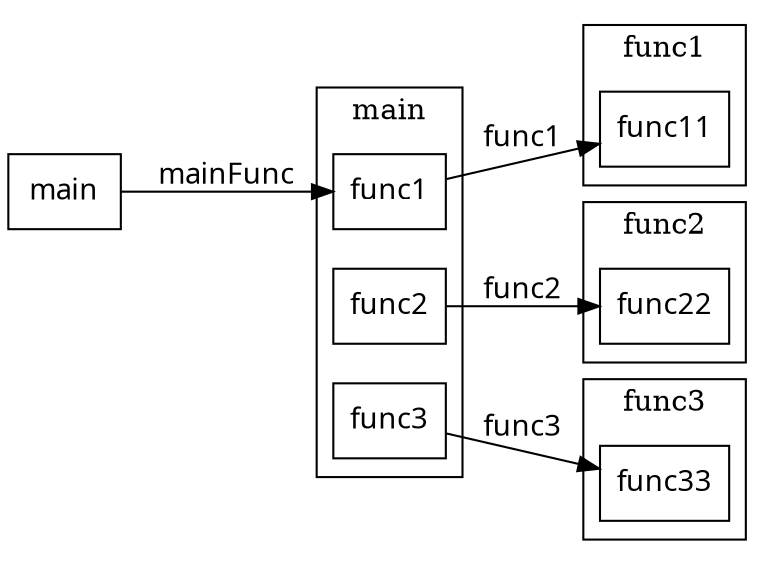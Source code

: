 
digraph G {
	rankdir=LR
	edge [fontname="Microsoft YaHei"]
	node [shape=record, fontname="Microsoft YaHei"]	
    main
		subgraph cluster_main {
		label=main
		func1;
		func2;
		func3;
	}
	subgraph cluster_func1 {
		label=func1
		func11;
	}
	subgraph cluster_func2 {
		label=func2
		func22;
	}
	subgraph cluster_func3 {
		label=func3
		func33;
	}
	
    	main -> func1 [label="mainFunc"]
	func1 -> func11 [label="func1"]
	func2 -> func22 [label="func2"]
	func3 -> func33 [label="func3"]

}
